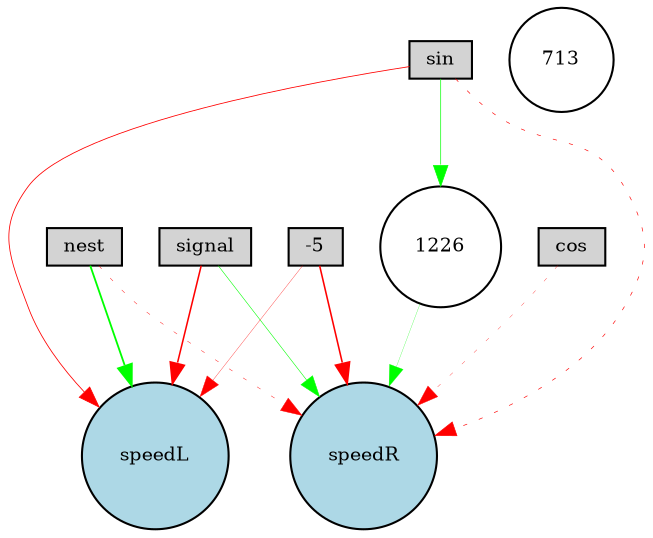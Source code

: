 digraph {
	node [fontsize=9 height=0.2 shape=circle width=0.2]
	cos [fillcolor=lightgray shape=box style=filled]
	sin [fillcolor=lightgray shape=box style=filled]
	nest [fillcolor=lightgray shape=box style=filled]
	signal [fillcolor=lightgray shape=box style=filled]
	-5 [fillcolor=lightgray shape=box style=filled]
	speedL [fillcolor=lightblue style=filled]
	speedR [fillcolor=lightblue style=filled]
	1226 [fillcolor=white style=filled]
	713 [fillcolor=white style=filled]
	-5 -> speedL [color=red penwidth=0.15436626197735415 style=solid]
	nest -> speedR [color=red penwidth=0.20619112575426018 style=dotted]
	sin -> speedR [color=red penwidth=0.31153448595833033 style=dotted]
	-5 -> speedR [color=red penwidth=0.7585989693906448 style=solid]
	signal -> speedR [color=green penwidth=0.2693175732308787 style=solid]
	sin -> speedL [color=red penwidth=0.3952658510629701 style=solid]
	1226 -> speedR [color=green penwidth=0.11878300875754394 style=solid]
	signal -> speedL [color=red penwidth=0.7424741068483703 style=solid]
	sin -> 1226 [color=green penwidth=0.33319889596751495 style=solid]
	cos -> speedR [color=red penwidth=0.14851775279607454 style=dotted]
	nest -> speedL [color=green penwidth=0.8743206970158566 style=solid]
}

